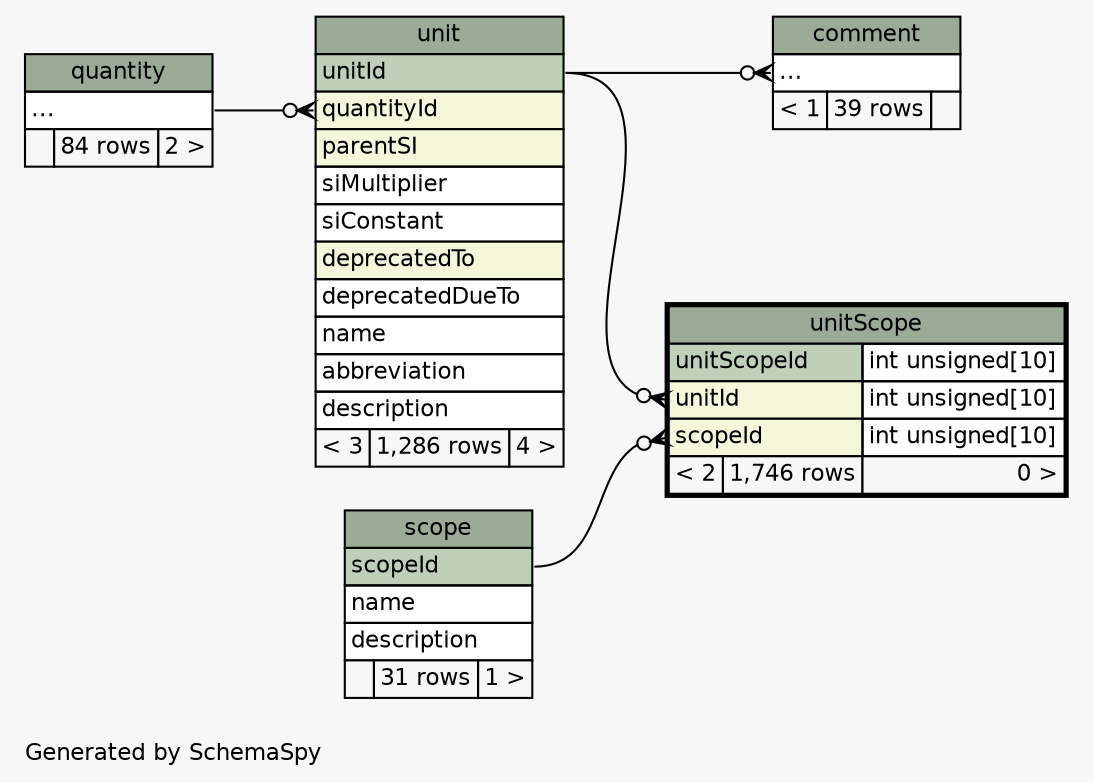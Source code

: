 // dot 2.38.0 on Mac OS X 10.11.6
// SchemaSpy rev 590
digraph "twoDegreesRelationshipsDiagram" {
  graph [
    rankdir="RL"
    bgcolor="#f7f7f7"
    label="\nGenerated by SchemaSpy"
    labeljust="l"
    nodesep="0.18"
    ranksep="0.46"
    fontname="Helvetica"
    fontsize="11"
  ];
  node [
    fontname="Helvetica"
    fontsize="11"
    shape="plaintext"
  ];
  edge [
    arrowsize="0.8"
  ];
  "comment":"elipses":w -> "unit":"unitId":e [arrowhead=none dir=back arrowtail=crowodot];
  "unit":"quantityId":w -> "quantity":"elipses":e [arrowhead=none dir=back arrowtail=crowodot];
  "unitScope":"scopeId":w -> "scope":"scopeId":e [arrowhead=none dir=back arrowtail=crowodot];
  "unitScope":"unitId":w -> "unit":"unitId":e [arrowhead=none dir=back arrowtail=crowodot];
  "comment" [
    label=<
    <TABLE BORDER="0" CELLBORDER="1" CELLSPACING="0" BGCOLOR="#ffffff">
      <TR><TD COLSPAN="3" BGCOLOR="#9bab96" ALIGN="CENTER">comment</TD></TR>
      <TR><TD PORT="elipses" COLSPAN="3" ALIGN="LEFT">...</TD></TR>
      <TR><TD ALIGN="LEFT" BGCOLOR="#f7f7f7">&lt; 1</TD><TD ALIGN="RIGHT" BGCOLOR="#f7f7f7">39 rows</TD><TD ALIGN="RIGHT" BGCOLOR="#f7f7f7">  </TD></TR>
    </TABLE>>
    URL="comment.html"
    tooltip="comment"
  ];
  "quantity" [
    label=<
    <TABLE BORDER="0" CELLBORDER="1" CELLSPACING="0" BGCOLOR="#ffffff">
      <TR><TD COLSPAN="3" BGCOLOR="#9bab96" ALIGN="CENTER">quantity</TD></TR>
      <TR><TD PORT="elipses" COLSPAN="3" ALIGN="LEFT">...</TD></TR>
      <TR><TD ALIGN="LEFT" BGCOLOR="#f7f7f7">  </TD><TD ALIGN="RIGHT" BGCOLOR="#f7f7f7">84 rows</TD><TD ALIGN="RIGHT" BGCOLOR="#f7f7f7">2 &gt;</TD></TR>
    </TABLE>>
    URL="quantity.html"
    tooltip="quantity"
  ];
  "scope" [
    label=<
    <TABLE BORDER="0" CELLBORDER="1" CELLSPACING="0" BGCOLOR="#ffffff">
      <TR><TD COLSPAN="3" BGCOLOR="#9bab96" ALIGN="CENTER">scope</TD></TR>
      <TR><TD PORT="scopeId" COLSPAN="3" BGCOLOR="#bed1b8" ALIGN="LEFT">scopeId</TD></TR>
      <TR><TD PORT="name" COLSPAN="3" ALIGN="LEFT">name</TD></TR>
      <TR><TD PORT="description" COLSPAN="3" ALIGN="LEFT">description</TD></TR>
      <TR><TD ALIGN="LEFT" BGCOLOR="#f7f7f7">  </TD><TD ALIGN="RIGHT" BGCOLOR="#f7f7f7">31 rows</TD><TD ALIGN="RIGHT" BGCOLOR="#f7f7f7">1 &gt;</TD></TR>
    </TABLE>>
    URL="scope.html"
    tooltip="scope"
  ];
  "unit" [
    label=<
    <TABLE BORDER="0" CELLBORDER="1" CELLSPACING="0" BGCOLOR="#ffffff">
      <TR><TD COLSPAN="3" BGCOLOR="#9bab96" ALIGN="CENTER">unit</TD></TR>
      <TR><TD PORT="unitId" COLSPAN="3" BGCOLOR="#bed1b8" ALIGN="LEFT">unitId</TD></TR>
      <TR><TD PORT="quantityId" COLSPAN="3" BGCOLOR="#f4f7da" ALIGN="LEFT">quantityId</TD></TR>
      <TR><TD PORT="parentSI" COLSPAN="3" BGCOLOR="#f4f7da" ALIGN="LEFT">parentSI</TD></TR>
      <TR><TD PORT="siMultiplier" COLSPAN="3" ALIGN="LEFT">siMultiplier</TD></TR>
      <TR><TD PORT="siConstant" COLSPAN="3" ALIGN="LEFT">siConstant</TD></TR>
      <TR><TD PORT="deprecatedTo" COLSPAN="3" BGCOLOR="#f4f7da" ALIGN="LEFT">deprecatedTo</TD></TR>
      <TR><TD PORT="deprecatedDueTo" COLSPAN="3" ALIGN="LEFT">deprecatedDueTo</TD></TR>
      <TR><TD PORT="name" COLSPAN="3" ALIGN="LEFT">name</TD></TR>
      <TR><TD PORT="abbreviation" COLSPAN="3" ALIGN="LEFT">abbreviation</TD></TR>
      <TR><TD PORT="description" COLSPAN="3" ALIGN="LEFT">description</TD></TR>
      <TR><TD ALIGN="LEFT" BGCOLOR="#f7f7f7">&lt; 3</TD><TD ALIGN="RIGHT" BGCOLOR="#f7f7f7">1,286 rows</TD><TD ALIGN="RIGHT" BGCOLOR="#f7f7f7">4 &gt;</TD></TR>
    </TABLE>>
    URL="unit.html"
    tooltip="unit"
  ];
  "unitScope" [
    label=<
    <TABLE BORDER="2" CELLBORDER="1" CELLSPACING="0" BGCOLOR="#ffffff">
      <TR><TD COLSPAN="3" BGCOLOR="#9bab96" ALIGN="CENTER">unitScope</TD></TR>
      <TR><TD PORT="unitScopeId" COLSPAN="2" BGCOLOR="#bed1b8" ALIGN="LEFT">unitScopeId</TD><TD PORT="unitScopeId.type" ALIGN="LEFT">int unsigned[10]</TD></TR>
      <TR><TD PORT="unitId" COLSPAN="2" BGCOLOR="#f4f7da" ALIGN="LEFT">unitId</TD><TD PORT="unitId.type" ALIGN="LEFT">int unsigned[10]</TD></TR>
      <TR><TD PORT="scopeId" COLSPAN="2" BGCOLOR="#f4f7da" ALIGN="LEFT">scopeId</TD><TD PORT="scopeId.type" ALIGN="LEFT">int unsigned[10]</TD></TR>
      <TR><TD ALIGN="LEFT" BGCOLOR="#f7f7f7">&lt; 2</TD><TD ALIGN="RIGHT" BGCOLOR="#f7f7f7">1,746 rows</TD><TD ALIGN="RIGHT" BGCOLOR="#f7f7f7">0 &gt;</TD></TR>
    </TABLE>>
    URL="unitScope.html"
    tooltip="unitScope"
  ];
}
